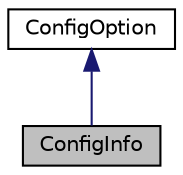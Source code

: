 digraph "ConfigInfo"
{
 // INTERACTIVE_SVG=YES
 // LATEX_PDF_SIZE
  edge [fontname="Helvetica",fontsize="10",labelfontname="Helvetica",labelfontsize="10"];
  node [fontname="Helvetica",fontsize="10",shape=record];
  Node1 [label="ConfigInfo",height=0.2,width=0.4,color="black", fillcolor="grey75", style="filled", fontcolor="black",tooltip="Section marker for grouping the configuration options."];
  Node2 -> Node1 [dir="back",color="midnightblue",fontsize="10",style="solid",fontname="Helvetica"];
  Node2 [label="ConfigOption",height=0.2,width=0.4,color="black", fillcolor="white", style="filled",URL="$d2/dd3/class_config_option.html",tooltip="Abstract base class for any configuration option."];
}
